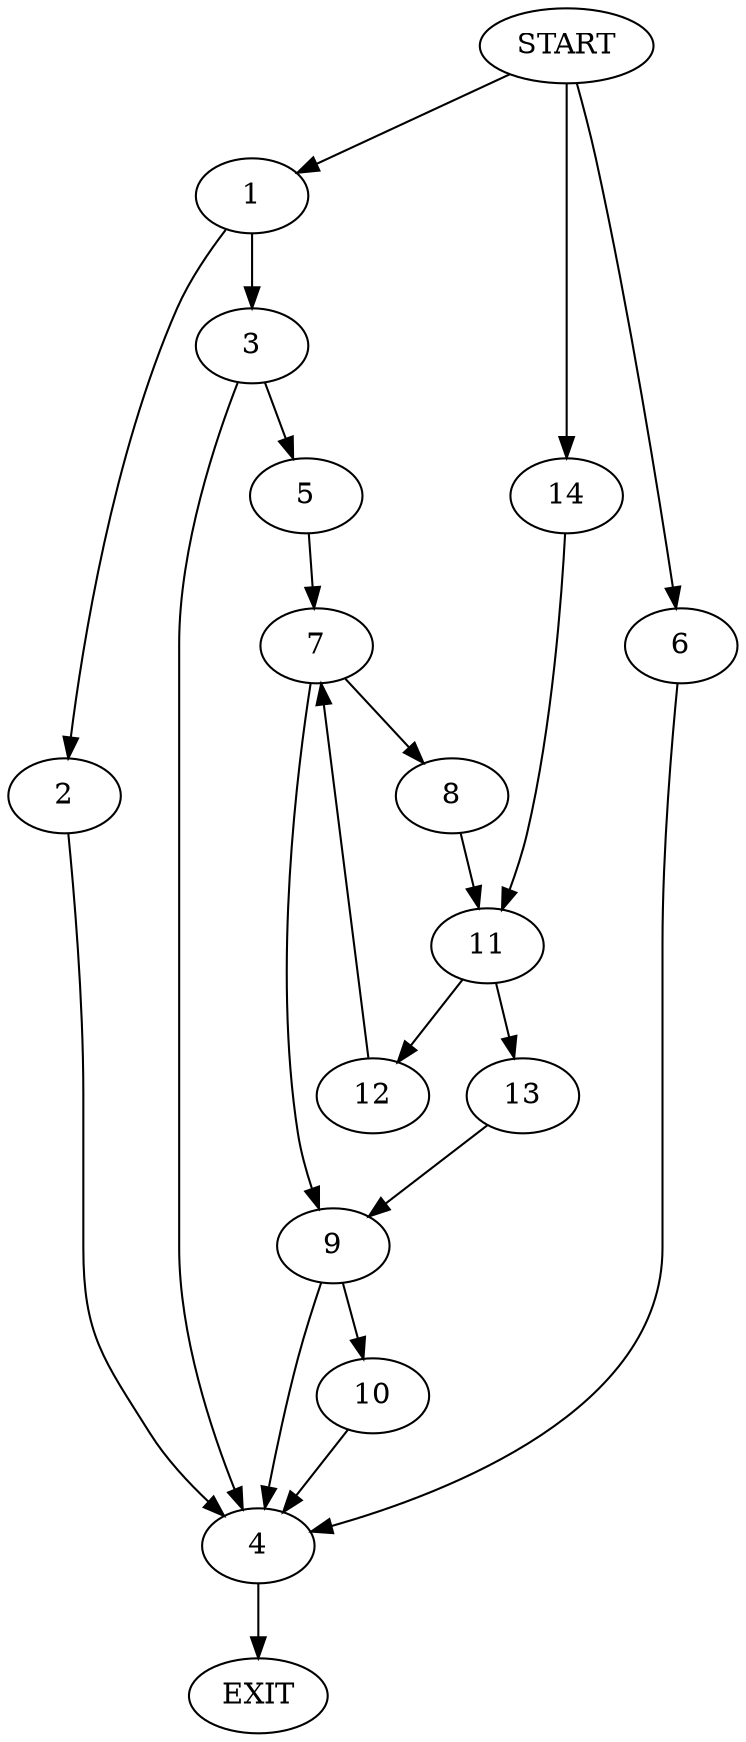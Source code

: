 digraph {
0 [label="START"]
15 [label="EXIT"]
0 -> 1
1 -> 2
1 -> 3
2 -> 4
3 -> 4
3 -> 5
4 -> 15
0 -> 6
6 -> 4
5 -> 7
7 -> 8
7 -> 9
9 -> 4
9 -> 10
8 -> 11
11 -> 12
11 -> 13
0 -> 14
14 -> 11
12 -> 7
13 -> 9
10 -> 4
}
